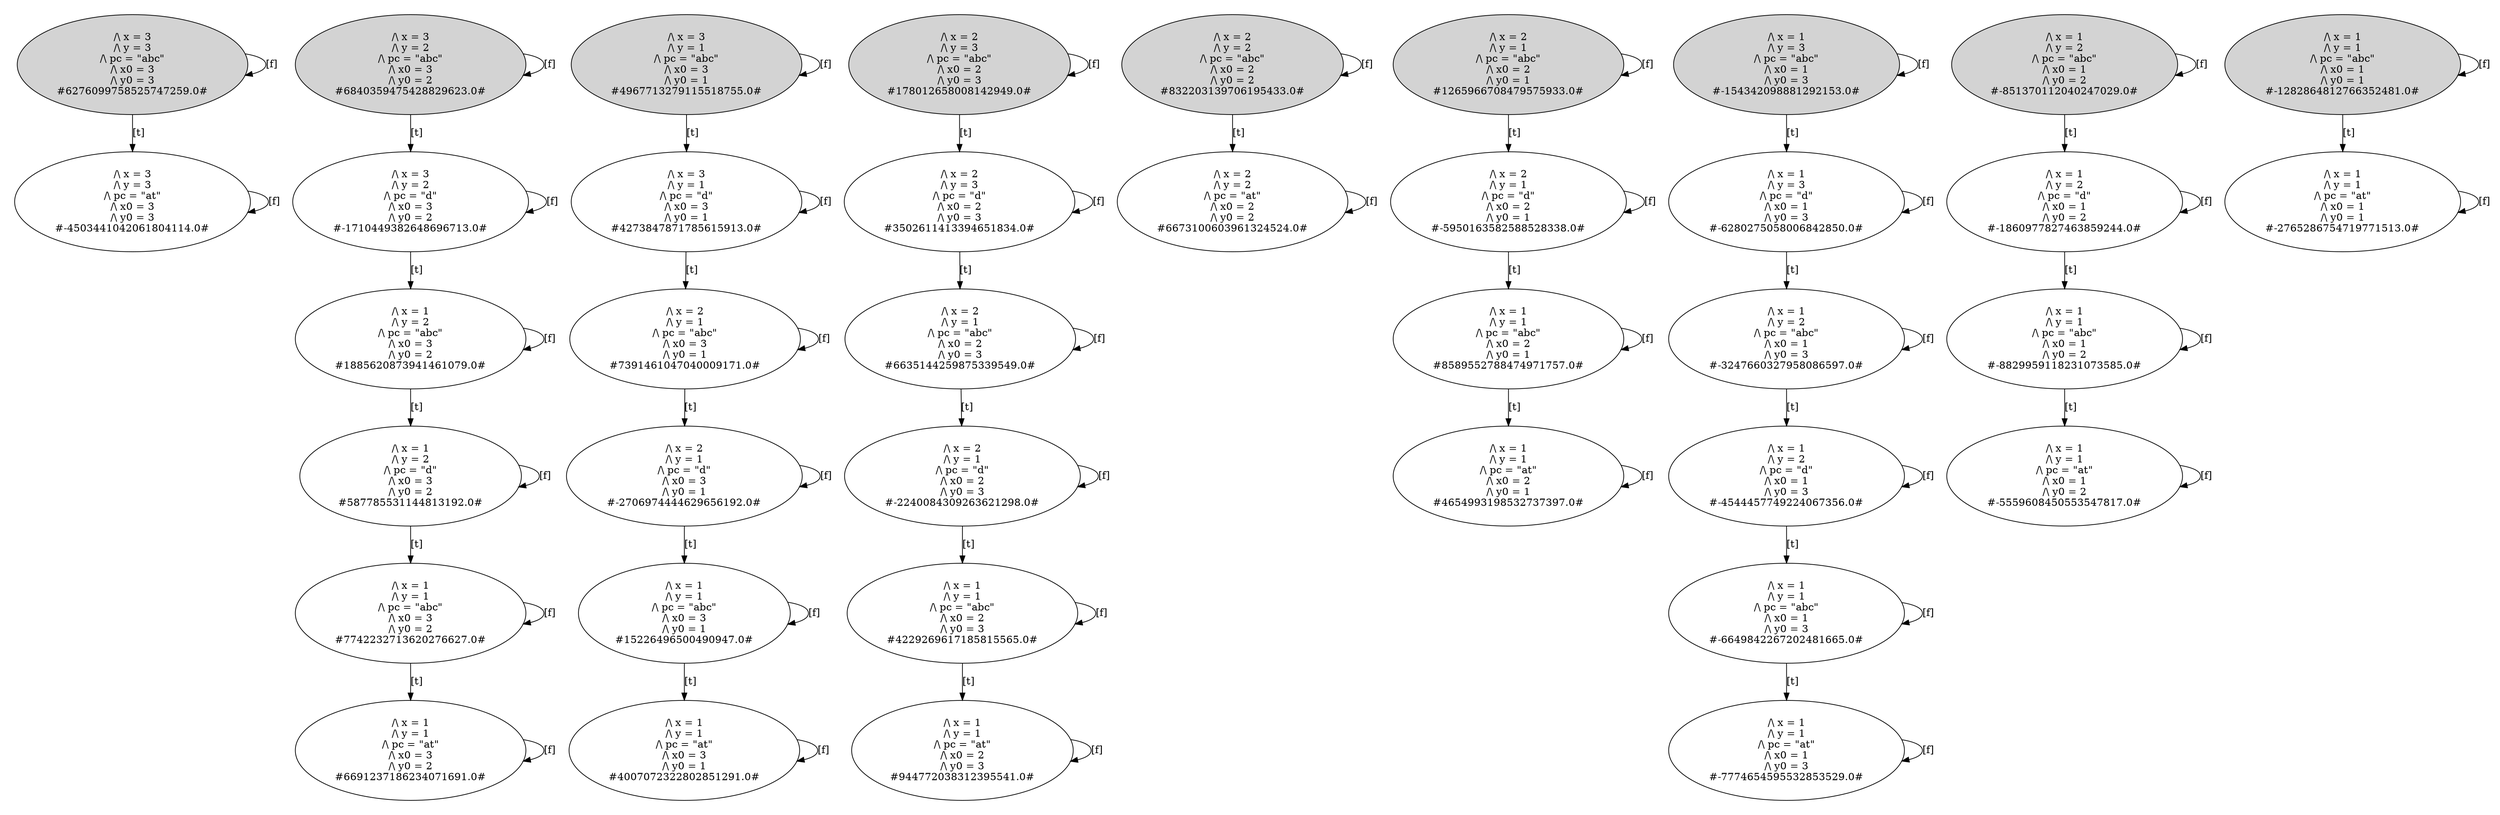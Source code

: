 digraph DiskGraph {
nodesep=0.35;
subgraph cluster_graph {
color="white";
"-1282864812766352481.0" [style = filled] [label="/\\ x = 1
/\\ y = 1
/\\ pc = \"abc\"
/\\ x0 = 1
/\\ y0 = 1
#-1282864812766352481.0#"]
"-851370112040247029.0" [style = filled] [label="/\\ x = 1
/\\ y = 2
/\\ pc = \"abc\"
/\\ x0 = 1
/\\ y0 = 2
#-851370112040247029.0#"]
"-154342098881292153.0" [style = filled] [label="/\\ x = 1
/\\ y = 3
/\\ pc = \"abc\"
/\\ x0 = 1
/\\ y0 = 3
#-154342098881292153.0#"]
"1265966708479575933.0" [style = filled] [label="/\\ x = 2
/\\ y = 1
/\\ pc = \"abc\"
/\\ x0 = 2
/\\ y0 = 1
#1265966708479575933.0#"]
"832203139706195433.0" [style = filled] [label="/\\ x = 2
/\\ y = 2
/\\ pc = \"abc\"
/\\ x0 = 2
/\\ y0 = 2
#832203139706195433.0#"]
"178012658008142949.0" [style = filled] [label="/\\ x = 2
/\\ y = 3
/\\ pc = \"abc\"
/\\ x0 = 2
/\\ y0 = 3
#178012658008142949.0#"]
"4967713279115518755.0" [style = filled] [label="/\\ x = 3
/\\ y = 1
/\\ pc = \"abc\"
/\\ x0 = 3
/\\ y0 = 1
#4967713279115518755.0#"]
"6840359475428829623.0" [style = filled] [label="/\\ x = 3
/\\ y = 2
/\\ pc = \"abc\"
/\\ x0 = 3
/\\ y0 = 2
#6840359475428829623.0#"]
"6276099758525747259.0" [style = filled] [label="/\\ x = 3
/\\ y = 3
/\\ pc = \"abc\"
/\\ x0 = 3
/\\ y0 = 3
#6276099758525747259.0#"]
"-1282864812766352481.0" -> "-2765286754719771513.0" [label="[t]"];
"-2765286754719771513.0" [label="/\\ x = 1
/\\ y = 1
/\\ pc = \"at\"
/\\ x0 = 1
/\\ y0 = 1
#-2765286754719771513.0#"];
"-1282864812766352481.0" -> "-1282864812766352481.0" [label="[f]"];
"-1282864812766352481.0" [label="/\\ x = 1
/\\ y = 1
/\\ pc = \"abc\"
/\\ x0 = 1
/\\ y0 = 1
#-1282864812766352481.0#"];
"-851370112040247029.0" -> "-1860977827463859244.0" [label="[t]"];
"-1860977827463859244.0" [label="/\\ x = 1
/\\ y = 2
/\\ pc = \"d\"
/\\ x0 = 1
/\\ y0 = 2
#-1860977827463859244.0#"];
"-851370112040247029.0" -> "-851370112040247029.0" [label="[f]"];
"-851370112040247029.0" [label="/\\ x = 1
/\\ y = 2
/\\ pc = \"abc\"
/\\ x0 = 1
/\\ y0 = 2
#-851370112040247029.0#"];
"1265966708479575933.0" -> "1265966708479575933.0" [label="[f]"];
"1265966708479575933.0" [label="/\\ x = 2
/\\ y = 1
/\\ pc = \"abc\"
/\\ x0 = 2
/\\ y0 = 1
#1265966708479575933.0#"];
"1265966708479575933.0" -> "-5950163582588528338.0" [label="[t]"];
"-5950163582588528338.0" [label="/\\ x = 2
/\\ y = 1
/\\ pc = \"d\"
/\\ x0 = 2
/\\ y0 = 1
#-5950163582588528338.0#"];
"832203139706195433.0" -> "832203139706195433.0" [label="[f]"];
"832203139706195433.0" [label="/\\ x = 2
/\\ y = 2
/\\ pc = \"abc\"
/\\ x0 = 2
/\\ y0 = 2
#832203139706195433.0#"];
"832203139706195433.0" -> "6673100603961324524.0" [label="[t]"];
"6673100603961324524.0" [label="/\\ x = 2
/\\ y = 2
/\\ pc = \"at\"
/\\ x0 = 2
/\\ y0 = 2
#6673100603961324524.0#"];
"-154342098881292153.0" -> "-154342098881292153.0" [label="[f]"];
"-154342098881292153.0" [label="/\\ x = 1
/\\ y = 3
/\\ pc = \"abc\"
/\\ x0 = 1
/\\ y0 = 3
#-154342098881292153.0#"];
"-154342098881292153.0" -> "-6280275058006842850.0" [label="[t]"];
"-6280275058006842850.0" [label="/\\ x = 1
/\\ y = 3
/\\ pc = \"d\"
/\\ x0 = 1
/\\ y0 = 3
#-6280275058006842850.0#"];
"4967713279115518755.0" -> "4967713279115518755.0" [label="[f]"];
"4967713279115518755.0" [label="/\\ x = 3
/\\ y = 1
/\\ pc = \"abc\"
/\\ x0 = 3
/\\ y0 = 1
#4967713279115518755.0#"];
"4967713279115518755.0" -> "4273847871785615913.0" [label="[t]"];
"4273847871785615913.0" [label="/\\ x = 3
/\\ y = 1
/\\ pc = \"d\"
/\\ x0 = 3
/\\ y0 = 1
#4273847871785615913.0#"];
"178012658008142949.0" -> "178012658008142949.0" [label="[f]"];
"178012658008142949.0" [label="/\\ x = 2
/\\ y = 3
/\\ pc = \"abc\"
/\\ x0 = 2
/\\ y0 = 3
#178012658008142949.0#"];
"178012658008142949.0" -> "3502611413394651834.0" [label="[t]"];
"3502611413394651834.0" [label="/\\ x = 2
/\\ y = 3
/\\ pc = \"d\"
/\\ x0 = 2
/\\ y0 = 3
#3502611413394651834.0#"];
"6276099758525747259.0" -> "6276099758525747259.0" [label="[f]"];
"6276099758525747259.0" [label="/\\ x = 3
/\\ y = 3
/\\ pc = \"abc\"
/\\ x0 = 3
/\\ y0 = 3
#6276099758525747259.0#"];
"6276099758525747259.0" -> "-4503441042061804114.0" [label="[t]"];
"-4503441042061804114.0" [label="/\\ x = 3
/\\ y = 3
/\\ pc = \"at\"
/\\ x0 = 3
/\\ y0 = 3
#-4503441042061804114.0#"];
"6840359475428829623.0" -> "-1710449382648696713.0" [label="[t]"];
"-1710449382648696713.0" [label="/\\ x = 3
/\\ y = 2
/\\ pc = \"d\"
/\\ x0 = 3
/\\ y0 = 2
#-1710449382648696713.0#"];
"6840359475428829623.0" -> "6840359475428829623.0" [label="[f]"];
"6840359475428829623.0" [label="/\\ x = 3
/\\ y = 2
/\\ pc = \"abc\"
/\\ x0 = 3
/\\ y0 = 2
#6840359475428829623.0#"];
"-1860977827463859244.0" -> "-1860977827463859244.0" [label="[f]"];
"-1860977827463859244.0" [label="/\\ x = 1
/\\ y = 2
/\\ pc = \"d\"
/\\ x0 = 1
/\\ y0 = 2
#-1860977827463859244.0#"];
"-1860977827463859244.0" -> "-8829959118231073585.0" [label="[t]"];
"-8829959118231073585.0" [label="/\\ x = 1
/\\ y = 1
/\\ pc = \"abc\"
/\\ x0 = 1
/\\ y0 = 2
#-8829959118231073585.0#"];
"-6280275058006842850.0" -> "-3247660327958086597.0" [label="[t]"];
"-3247660327958086597.0" [label="/\\ x = 1
/\\ y = 2
/\\ pc = \"abc\"
/\\ x0 = 1
/\\ y0 = 3
#-3247660327958086597.0#"];
"-6280275058006842850.0" -> "-6280275058006842850.0" [label="[f]"];
"-6280275058006842850.0" [label="/\\ x = 1
/\\ y = 3
/\\ pc = \"d\"
/\\ x0 = 1
/\\ y0 = 3
#-6280275058006842850.0#"];
"-5950163582588528338.0" -> "8589552788474971757.0" [label="[t]"];
"8589552788474971757.0" [label="/\\ x = 1
/\\ y = 1
/\\ pc = \"abc\"
/\\ x0 = 2
/\\ y0 = 1
#8589552788474971757.0#"];
"-5950163582588528338.0" -> "-5950163582588528338.0" [label="[f]"];
"-5950163582588528338.0" [label="/\\ x = 2
/\\ y = 1
/\\ pc = \"d\"
/\\ x0 = 2
/\\ y0 = 1
#-5950163582588528338.0#"];
"-2765286754719771513.0" -> "-2765286754719771513.0" [label="[f]"];
"-2765286754719771513.0" [label="/\\ x = 1
/\\ y = 1
/\\ pc = \"at\"
/\\ x0 = 1
/\\ y0 = 1
#-2765286754719771513.0#"];
"3502611413394651834.0" -> "3502611413394651834.0" [label="[f]"];
"3502611413394651834.0" [label="/\\ x = 2
/\\ y = 3
/\\ pc = \"d\"
/\\ x0 = 2
/\\ y0 = 3
#3502611413394651834.0#"];
"3502611413394651834.0" -> "6635144259875339549.0" [label="[t]"];
"6635144259875339549.0" [label="/\\ x = 2
/\\ y = 1
/\\ pc = \"abc\"
/\\ x0 = 2
/\\ y0 = 3
#6635144259875339549.0#"];
"6673100603961324524.0" -> "6673100603961324524.0" [label="[f]"];
"6673100603961324524.0" [label="/\\ x = 2
/\\ y = 2
/\\ pc = \"at\"
/\\ x0 = 2
/\\ y0 = 2
#6673100603961324524.0#"];
"4273847871785615913.0" -> "7391461047040009171.0" [label="[t]"];
"7391461047040009171.0" [label="/\\ x = 2
/\\ y = 1
/\\ pc = \"abc\"
/\\ x0 = 3
/\\ y0 = 1
#7391461047040009171.0#"];
"4273847871785615913.0" -> "4273847871785615913.0" [label="[f]"];
"4273847871785615913.0" [label="/\\ x = 3
/\\ y = 1
/\\ pc = \"d\"
/\\ x0 = 3
/\\ y0 = 1
#4273847871785615913.0#"];
"-1710449382648696713.0" -> "1885620873941461079.0" [label="[t]"];
"1885620873941461079.0" [label="/\\ x = 1
/\\ y = 2
/\\ pc = \"abc\"
/\\ x0 = 3
/\\ y0 = 2
#1885620873941461079.0#"];
"-1710449382648696713.0" -> "-1710449382648696713.0" [label="[f]"];
"-1710449382648696713.0" [label="/\\ x = 3
/\\ y = 2
/\\ pc = \"d\"
/\\ x0 = 3
/\\ y0 = 2
#-1710449382648696713.0#"];
"-8829959118231073585.0" -> "-5559608450553547817.0" [label="[t]"];
"-5559608450553547817.0" [label="/\\ x = 1
/\\ y = 1
/\\ pc = \"at\"
/\\ x0 = 1
/\\ y0 = 2
#-5559608450553547817.0#"];
"-8829959118231073585.0" -> "-8829959118231073585.0" [label="[f]"];
"-8829959118231073585.0" [label="/\\ x = 1
/\\ y = 1
/\\ pc = \"abc\"
/\\ x0 = 1
/\\ y0 = 2
#-8829959118231073585.0#"];
"-3247660327958086597.0" -> "-4544457749224067356.0" [label="[t]"];
"-4544457749224067356.0" [label="/\\ x = 1
/\\ y = 2
/\\ pc = \"d\"
/\\ x0 = 1
/\\ y0 = 3
#-4544457749224067356.0#"];
"-3247660327958086597.0" -> "-3247660327958086597.0" [label="[f]"];
"-3247660327958086597.0" [label="/\\ x = 1
/\\ y = 2
/\\ pc = \"abc\"
/\\ x0 = 1
/\\ y0 = 3
#-3247660327958086597.0#"];
"8589552788474971757.0" -> "4654993198532737397.0" [label="[t]"];
"4654993198532737397.0" [label="/\\ x = 1
/\\ y = 1
/\\ pc = \"at\"
/\\ x0 = 2
/\\ y0 = 1
#4654993198532737397.0#"];
"8589552788474971757.0" -> "8589552788474971757.0" [label="[f]"];
"8589552788474971757.0" [label="/\\ x = 1
/\\ y = 1
/\\ pc = \"abc\"
/\\ x0 = 2
/\\ y0 = 1
#8589552788474971757.0#"];
"-4503441042061804114.0" -> "-4503441042061804114.0" [label="[f]"];
"-4503441042061804114.0" [label="/\\ x = 3
/\\ y = 3
/\\ pc = \"at\"
/\\ x0 = 3
/\\ y0 = 3
#-4503441042061804114.0#"];
"7391461047040009171.0" -> "-2706974444629656192.0" [label="[t]"];
"-2706974444629656192.0" [label="/\\ x = 2
/\\ y = 1
/\\ pc = \"d\"
/\\ x0 = 3
/\\ y0 = 1
#-2706974444629656192.0#"];
"7391461047040009171.0" -> "7391461047040009171.0" [label="[f]"];
"7391461047040009171.0" [label="/\\ x = 2
/\\ y = 1
/\\ pc = \"abc\"
/\\ x0 = 3
/\\ y0 = 1
#7391461047040009171.0#"];
"1885620873941461079.0" -> "1885620873941461079.0" [label="[f]"];
"1885620873941461079.0" [label="/\\ x = 1
/\\ y = 2
/\\ pc = \"abc\"
/\\ x0 = 3
/\\ y0 = 2
#1885620873941461079.0#"];
"1885620873941461079.0" -> "587785531144813192.0" [label="[t]"];
"587785531144813192.0" [label="/\\ x = 1
/\\ y = 2
/\\ pc = \"d\"
/\\ x0 = 3
/\\ y0 = 2
#587785531144813192.0#"];
"-5559608450553547817.0" -> "-5559608450553547817.0" [label="[f]"];
"-5559608450553547817.0" [label="/\\ x = 1
/\\ y = 1
/\\ pc = \"at\"
/\\ x0 = 1
/\\ y0 = 2
#-5559608450553547817.0#"];
"6635144259875339549.0" -> "6635144259875339549.0" [label="[f]"];
"6635144259875339549.0" [label="/\\ x = 2
/\\ y = 1
/\\ pc = \"abc\"
/\\ x0 = 2
/\\ y0 = 3
#6635144259875339549.0#"];
"6635144259875339549.0" -> "-2240084309263621298.0" [label="[t]"];
"-2240084309263621298.0" [label="/\\ x = 2
/\\ y = 1
/\\ pc = \"d\"
/\\ x0 = 2
/\\ y0 = 3
#-2240084309263621298.0#"];
"-4544457749224067356.0" -> "-4544457749224067356.0" [label="[f]"];
"-4544457749224067356.0" [label="/\\ x = 1
/\\ y = 2
/\\ pc = \"d\"
/\\ x0 = 1
/\\ y0 = 3
#-4544457749224067356.0#"];
"-4544457749224067356.0" -> "-6649842267202481665.0" [label="[t]"];
"-6649842267202481665.0" [label="/\\ x = 1
/\\ y = 1
/\\ pc = \"abc\"
/\\ x0 = 1
/\\ y0 = 3
#-6649842267202481665.0#"];
"-2240084309263621298.0" -> "4229269617185815565.0" [label="[t]"];
"4229269617185815565.0" [label="/\\ x = 1
/\\ y = 1
/\\ pc = \"abc\"
/\\ x0 = 2
/\\ y0 = 3
#4229269617185815565.0#"];
"-2240084309263621298.0" -> "-2240084309263621298.0" [label="[f]"];
"-2240084309263621298.0" [label="/\\ x = 2
/\\ y = 1
/\\ pc = \"d\"
/\\ x0 = 2
/\\ y0 = 3
#-2240084309263621298.0#"];
"4654993198532737397.0" -> "4654993198532737397.0" [label="[f]"];
"4654993198532737397.0" [label="/\\ x = 1
/\\ y = 1
/\\ pc = \"at\"
/\\ x0 = 2
/\\ y0 = 1
#4654993198532737397.0#"];
"587785531144813192.0" -> "7742232713620276627.0" [label="[t]"];
"7742232713620276627.0" [label="/\\ x = 1
/\\ y = 1
/\\ pc = \"abc\"
/\\ x0 = 3
/\\ y0 = 2
#7742232713620276627.0#"];
"587785531144813192.0" -> "587785531144813192.0" [label="[f]"];
"587785531144813192.0" [label="/\\ x = 1
/\\ y = 2
/\\ pc = \"d\"
/\\ x0 = 3
/\\ y0 = 2
#587785531144813192.0#"];
"-6649842267202481665.0" -> "-7774654595532853529.0" [label="[t]"];
"-7774654595532853529.0" [label="/\\ x = 1
/\\ y = 1
/\\ pc = \"at\"
/\\ x0 = 1
/\\ y0 = 3
#-7774654595532853529.0#"];
"-6649842267202481665.0" -> "-6649842267202481665.0" [label="[f]"];
"-6649842267202481665.0" [label="/\\ x = 1
/\\ y = 1
/\\ pc = \"abc\"
/\\ x0 = 1
/\\ y0 = 3
#-6649842267202481665.0#"];
"4229269617185815565.0" -> "944772038312395541.0" [label="[t]"];
"944772038312395541.0" [label="/\\ x = 1
/\\ y = 1
/\\ pc = \"at\"
/\\ x0 = 2
/\\ y0 = 3
#944772038312395541.0#"];
"4229269617185815565.0" -> "4229269617185815565.0" [label="[f]"];
"4229269617185815565.0" [label="/\\ x = 1
/\\ y = 1
/\\ pc = \"abc\"
/\\ x0 = 2
/\\ y0 = 3
#4229269617185815565.0#"];
"-2706974444629656192.0" -> "-2706974444629656192.0" [label="[f]"];
"-2706974444629656192.0" [label="/\\ x = 2
/\\ y = 1
/\\ pc = \"d\"
/\\ x0 = 3
/\\ y0 = 1
#-2706974444629656192.0#"];
"-2706974444629656192.0" -> "15226496500490947.0" [label="[t]"];
"15226496500490947.0" [label="/\\ x = 1
/\\ y = 1
/\\ pc = \"abc\"
/\\ x0 = 3
/\\ y0 = 1
#15226496500490947.0#"];
"15226496500490947.0" -> "15226496500490947.0" [label="[f]"];
"15226496500490947.0" [label="/\\ x = 1
/\\ y = 1
/\\ pc = \"abc\"
/\\ x0 = 3
/\\ y0 = 1
#15226496500490947.0#"];
"15226496500490947.0" -> "4007072322802851291.0" [label="[t]"];
"4007072322802851291.0" [label="/\\ x = 1
/\\ y = 1
/\\ pc = \"at\"
/\\ x0 = 3
/\\ y0 = 1
#4007072322802851291.0#"];
"7742232713620276627.0" -> "7742232713620276627.0" [label="[f]"];
"7742232713620276627.0" [label="/\\ x = 1
/\\ y = 1
/\\ pc = \"abc\"
/\\ x0 = 3
/\\ y0 = 2
#7742232713620276627.0#"];
"7742232713620276627.0" -> "6691237186234071691.0" [label="[t]"];
"6691237186234071691.0" [label="/\\ x = 1
/\\ y = 1
/\\ pc = \"at\"
/\\ x0 = 3
/\\ y0 = 2
#6691237186234071691.0#"];
"-7774654595532853529.0" -> "-7774654595532853529.0" [label="[f]"];
"-7774654595532853529.0" [label="/\\ x = 1
/\\ y = 1
/\\ pc = \"at\"
/\\ x0 = 1
/\\ y0 = 3
#-7774654595532853529.0#"];
"944772038312395541.0" -> "944772038312395541.0" [label="[f]"];
"944772038312395541.0" [label="/\\ x = 1
/\\ y = 1
/\\ pc = \"at\"
/\\ x0 = 2
/\\ y0 = 3
#944772038312395541.0#"];
"6691237186234071691.0" -> "6691237186234071691.0" [label="[f]"];
"6691237186234071691.0" [label="/\\ x = 1
/\\ y = 1
/\\ pc = \"at\"
/\\ x0 = 3
/\\ y0 = 2
#6691237186234071691.0#"];
"4007072322802851291.0" -> "4007072322802851291.0" [label="[f]"];
"4007072322802851291.0" [label="/\\ x = 1
/\\ y = 1
/\\ pc = \"at\"
/\\ x0 = 3
/\\ y0 = 1
#4007072322802851291.0#"];
}
}